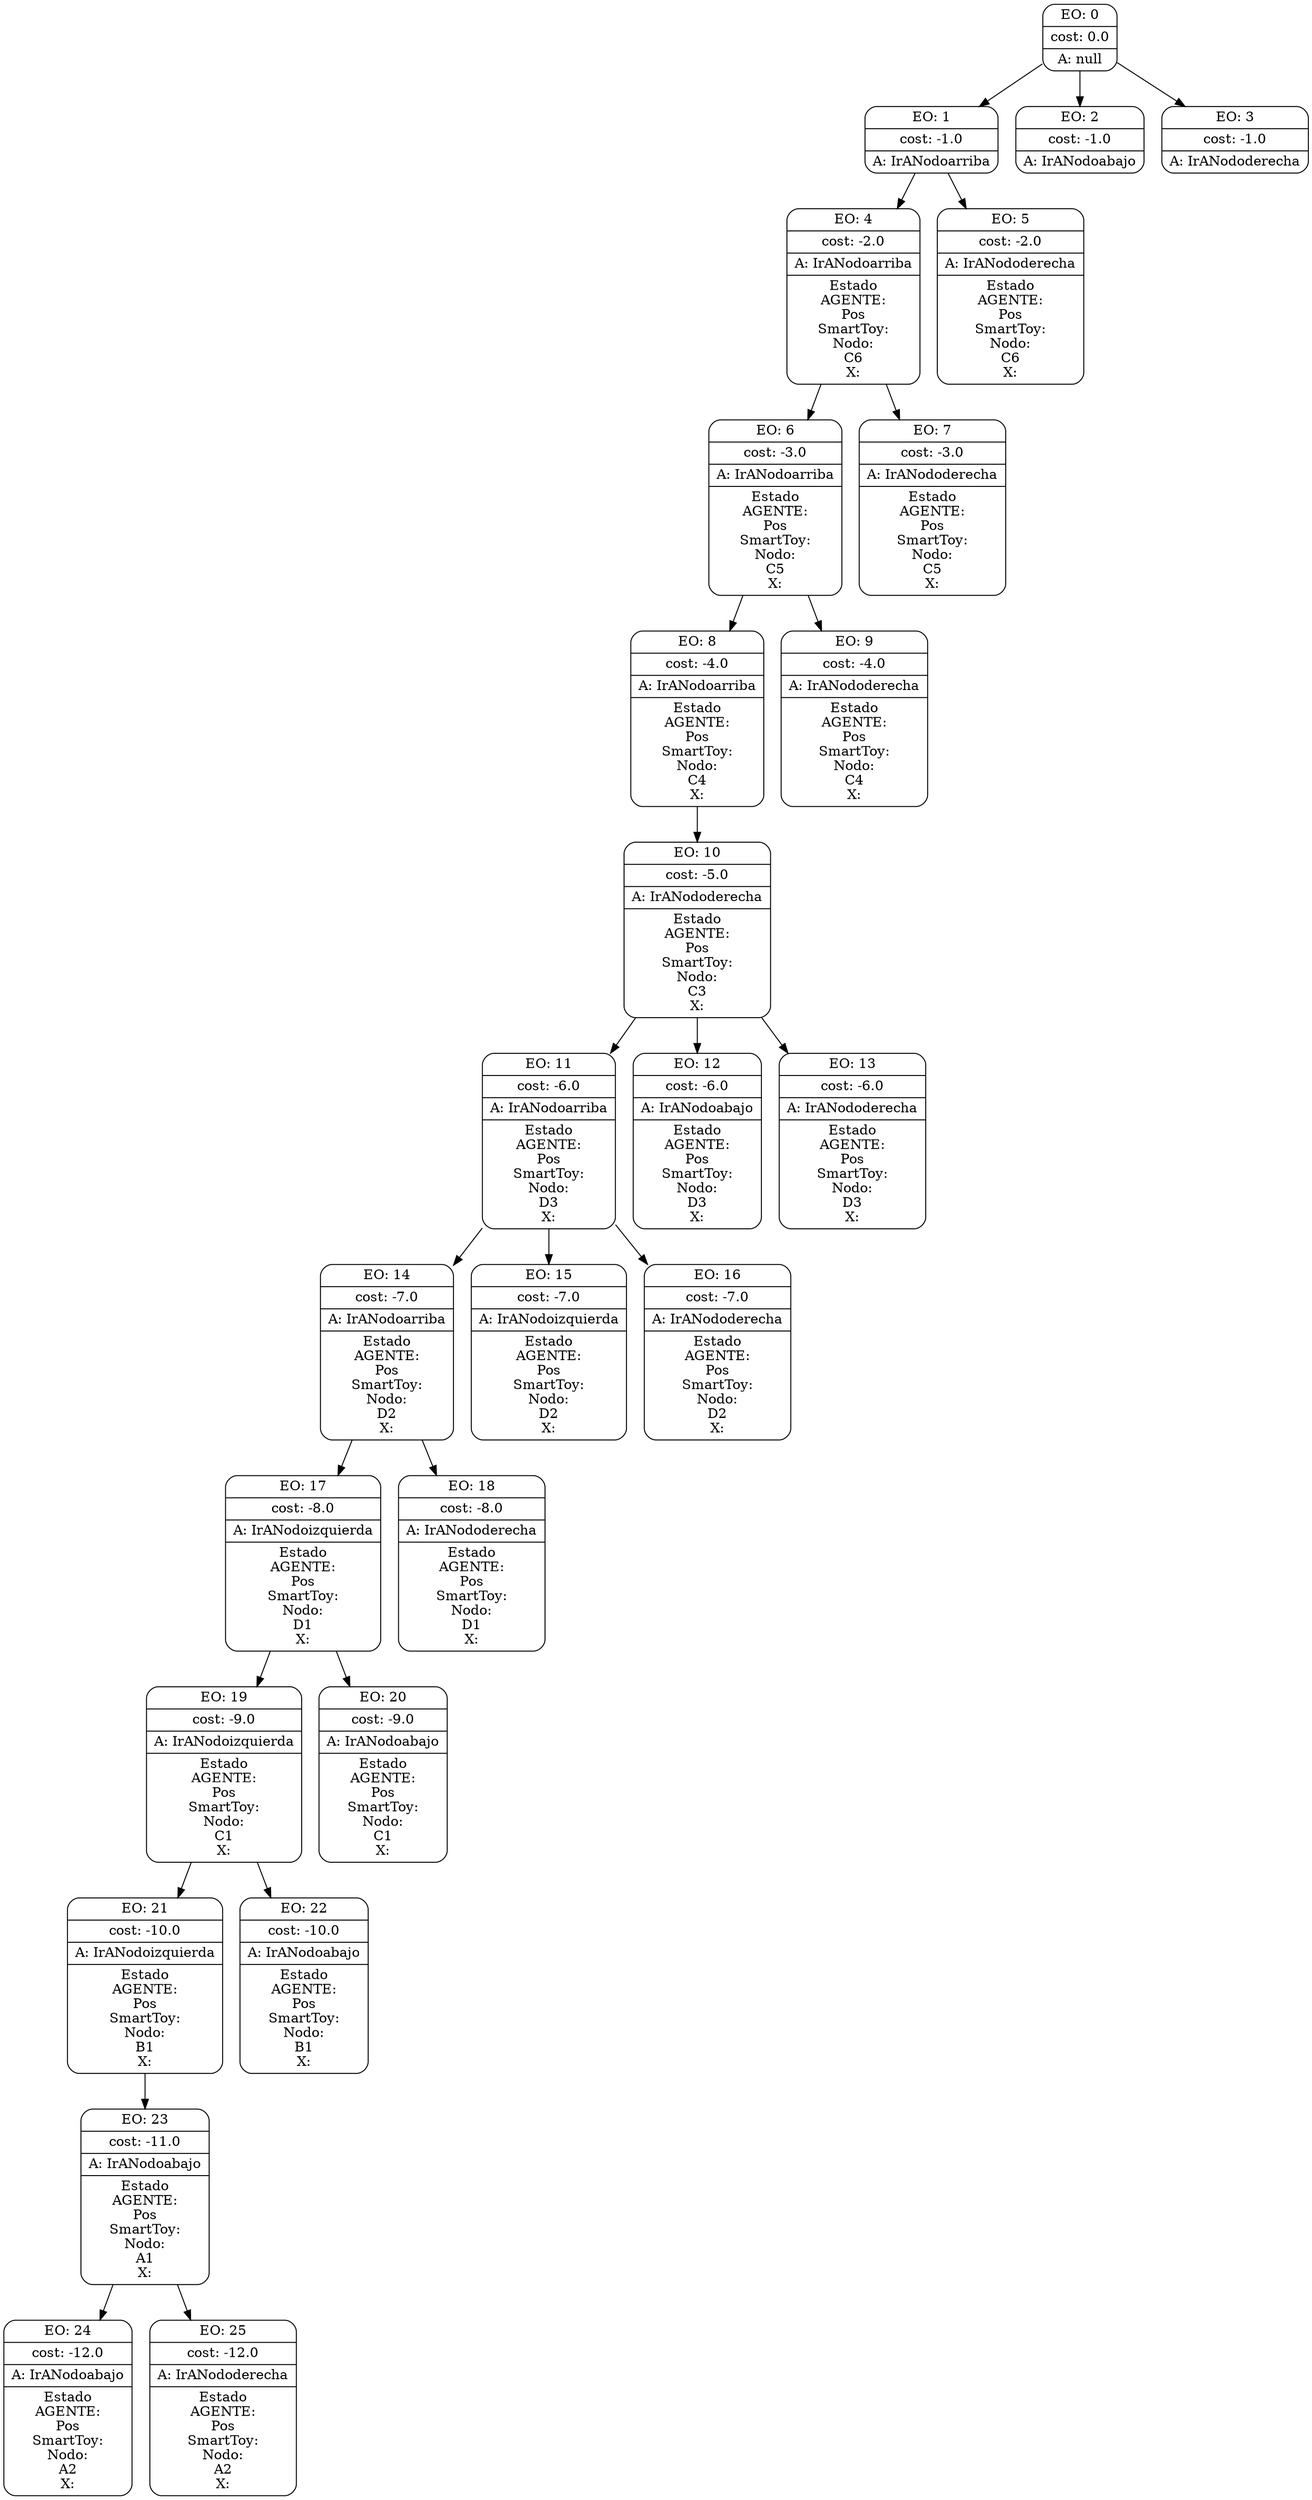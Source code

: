 digraph g {
node [shape = Mrecord];
nodo0[label="{EO: 0|cost: 0.0|A: null}"]
nodo1[label="{EO: 1|cost: -1.0|A: IrANodoarriba
}"]
nodo4[label="{EO: 4|cost: -2.0|A: IrANodoarriba
|Estado\nAGENTE:\n
Pos\nSmartToy:\nNodo:\nC6\nX:\n

}"]
nodo6[label="{EO: 6|cost: -3.0|A: IrANodoarriba
|Estado\nAGENTE:\n
Pos\nSmartToy:\nNodo:\nC5\nX:\n

}"]
nodo8[label="{EO: 8|cost: -4.0|A: IrANodoarriba
|Estado\nAGENTE:\n
Pos\nSmartToy:\nNodo:\nC4\nX:\n

}"]
nodo10[label="{EO: 10|cost: -5.0|A: IrANododerecha
|Estado\nAGENTE:\n
Pos\nSmartToy:\nNodo:\nC3\nX:\n

}"]
nodo11[label="{EO: 11|cost: -6.0|A: IrANodoarriba
|Estado\nAGENTE:\n
Pos\nSmartToy:\nNodo:\nD3\nX:\n

}"]
nodo14[label="{EO: 14|cost: -7.0|A: IrANodoarriba
|Estado\nAGENTE:\n
Pos\nSmartToy:\nNodo:\nD2\nX:\n

}"]
nodo17[label="{EO: 17|cost: -8.0|A: IrANodoizquierda
|Estado\nAGENTE:\n
Pos\nSmartToy:\nNodo:\nD1\nX:\n

}"]
nodo19[label="{EO: 19|cost: -9.0|A: IrANodoizquierda
|Estado\nAGENTE:\n
Pos\nSmartToy:\nNodo:\nC1\nX:\n

}"]
nodo21[label="{EO: 21|cost: -10.0|A: IrANodoizquierda
|Estado\nAGENTE:\n
Pos\nSmartToy:\nNodo:\nB1\nX:\n

}"]
nodo23[label="{EO: 23|cost: -11.0|A: IrANodoabajo
|Estado\nAGENTE:\n
Pos\nSmartToy:\nNodo:\nA1\nX:\n

}"]
nodo24[label="{EO: 24|cost: -12.0|A: IrANodoabajo
|Estado\nAGENTE:\n
Pos\nSmartToy:\nNodo:\nA2\nX:\n

}"]

nodo23 -> nodo24;
nodo25[label="{EO: 25|cost: -12.0|A: IrANododerecha
|Estado\nAGENTE:\n
Pos\nSmartToy:\nNodo:\nA2\nX:\n

}"]

nodo23 -> nodo25;

nodo21 -> nodo23;

nodo19 -> nodo21;
nodo22[label="{EO: 22|cost: -10.0|A: IrANodoabajo
|Estado\nAGENTE:\n
Pos\nSmartToy:\nNodo:\nB1\nX:\n

}"]

nodo19 -> nodo22;

nodo17 -> nodo19;
nodo20[label="{EO: 20|cost: -9.0|A: IrANodoabajo
|Estado\nAGENTE:\n
Pos\nSmartToy:\nNodo:\nC1\nX:\n

}"]

nodo17 -> nodo20;

nodo14 -> nodo17;
nodo18[label="{EO: 18|cost: -8.0|A: IrANododerecha
|Estado\nAGENTE:\n
Pos\nSmartToy:\nNodo:\nD1\nX:\n

}"]

nodo14 -> nodo18;

nodo11 -> nodo14;
nodo15[label="{EO: 15|cost: -7.0|A: IrANodoizquierda
|Estado\nAGENTE:\n
Pos\nSmartToy:\nNodo:\nD2\nX:\n

}"]

nodo11 -> nodo15;
nodo16[label="{EO: 16|cost: -7.0|A: IrANododerecha
|Estado\nAGENTE:\n
Pos\nSmartToy:\nNodo:\nD2\nX:\n

}"]

nodo11 -> nodo16;

nodo10 -> nodo11;
nodo12[label="{EO: 12|cost: -6.0|A: IrANodoabajo
|Estado\nAGENTE:\n
Pos\nSmartToy:\nNodo:\nD3\nX:\n

}"]

nodo10 -> nodo12;
nodo13[label="{EO: 13|cost: -6.0|A: IrANododerecha
|Estado\nAGENTE:\n
Pos\nSmartToy:\nNodo:\nD3\nX:\n

}"]

nodo10 -> nodo13;

nodo8 -> nodo10;

nodo6 -> nodo8;
nodo9[label="{EO: 9|cost: -4.0|A: IrANododerecha
|Estado\nAGENTE:\n
Pos\nSmartToy:\nNodo:\nC4\nX:\n

}"]

nodo6 -> nodo9;

nodo4 -> nodo6;
nodo7[label="{EO: 7|cost: -3.0|A: IrANododerecha
|Estado\nAGENTE:\n
Pos\nSmartToy:\nNodo:\nC5\nX:\n

}"]

nodo4 -> nodo7;

nodo1 -> nodo4;
nodo5[label="{EO: 5|cost: -2.0|A: IrANododerecha
|Estado\nAGENTE:\n
Pos\nSmartToy:\nNodo:\nC6\nX:\n

}"]

nodo1 -> nodo5;

nodo0 -> nodo1;
nodo2[label="{EO: 2|cost: -1.0|A: IrANodoabajo
}"]

nodo0 -> nodo2;
nodo3[label="{EO: 3|cost: -1.0|A: IrANododerecha
}"]

nodo0 -> nodo3;


}